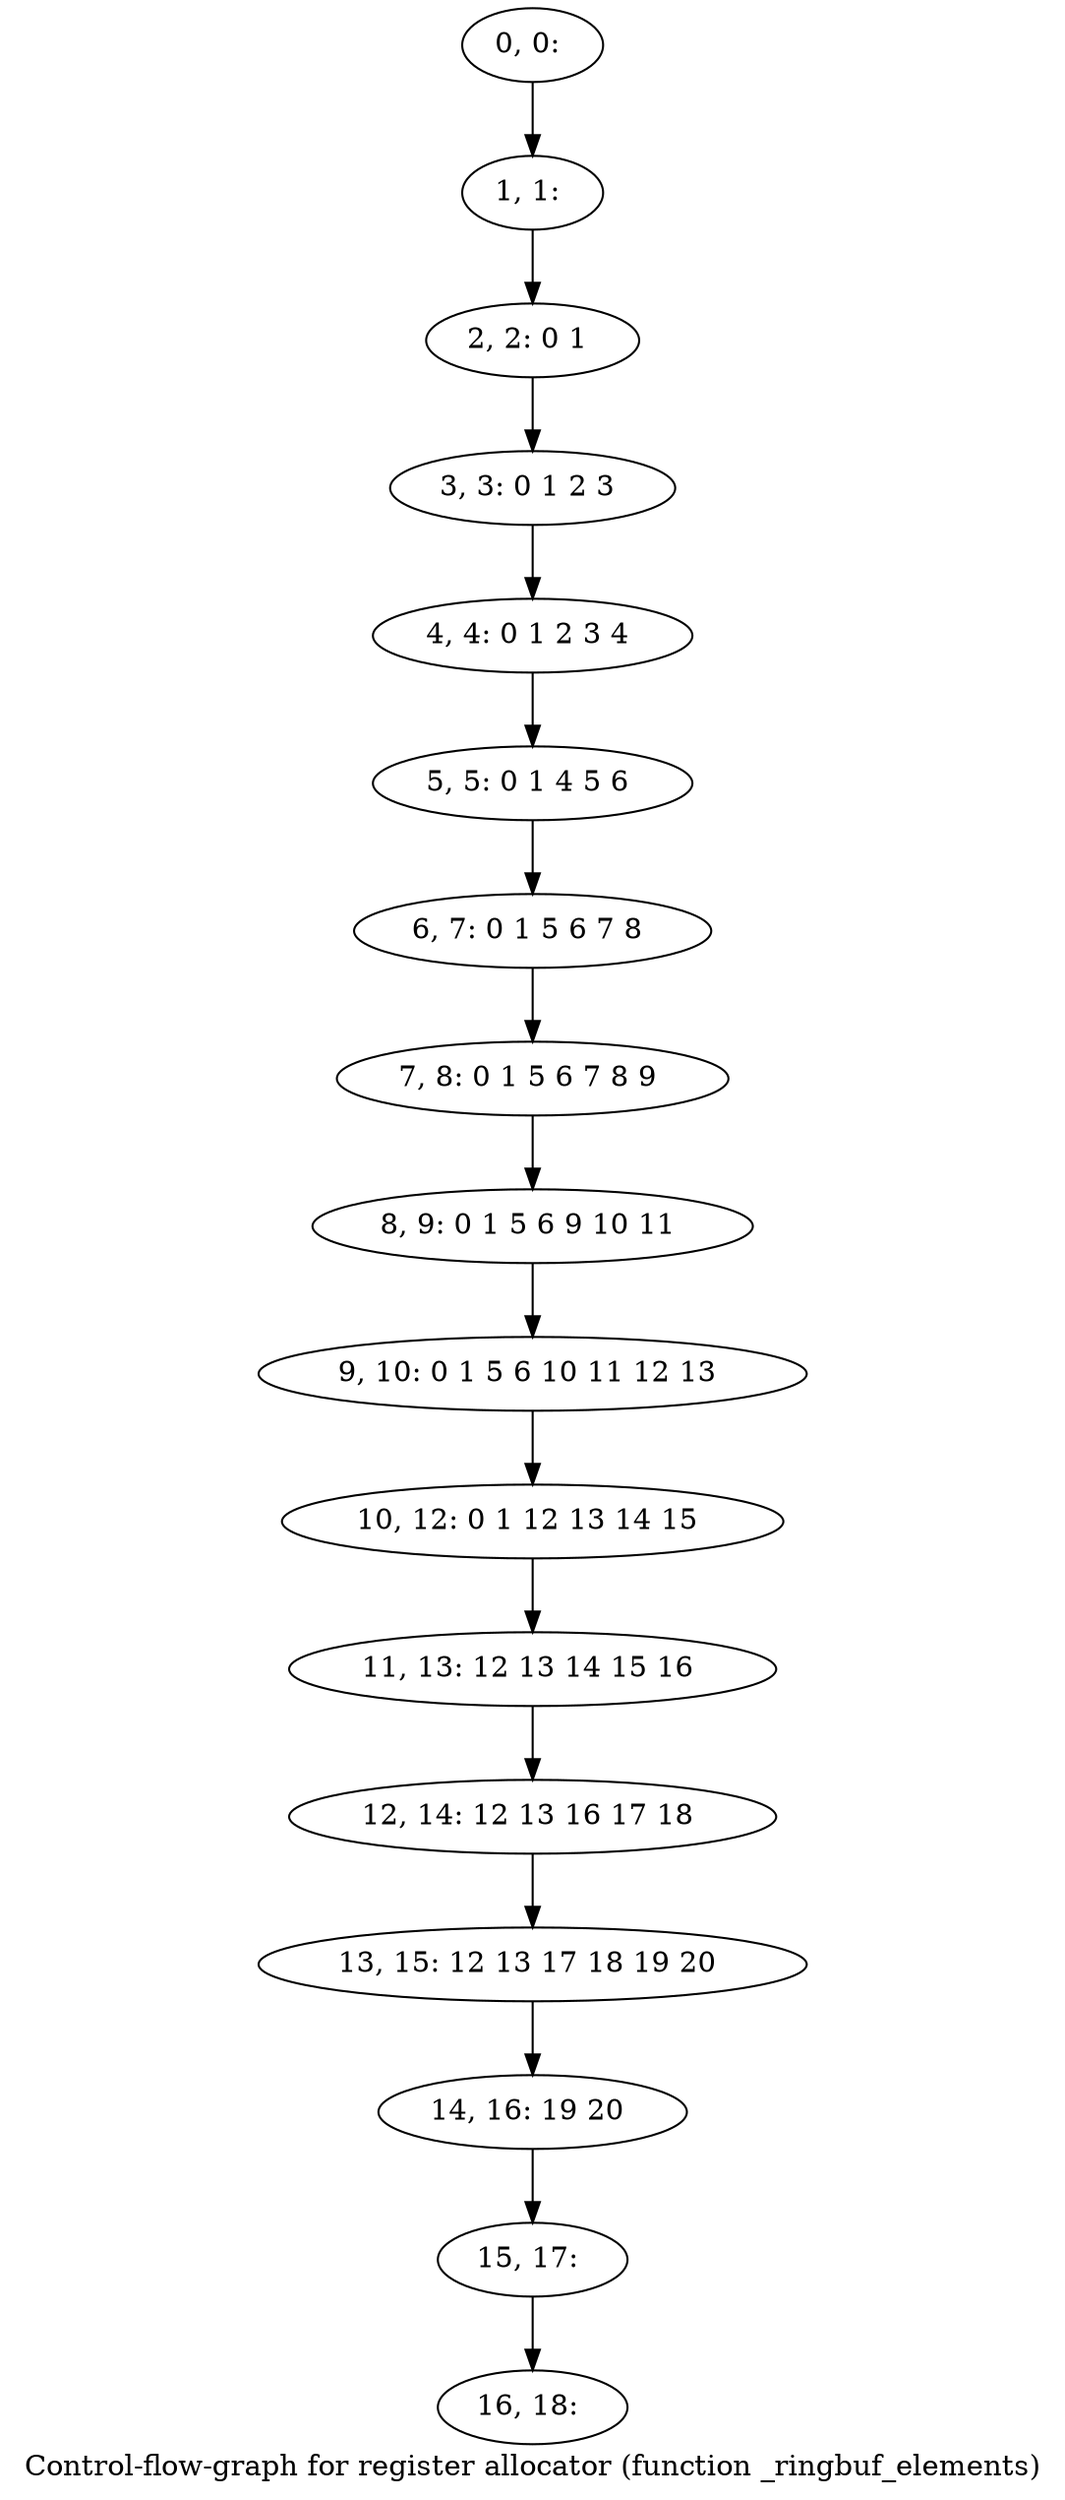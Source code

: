 digraph G {
graph [label="Control-flow-graph for register allocator (function _ringbuf_elements)"]
0[label="0, 0: "];
1[label="1, 1: "];
2[label="2, 2: 0 1 "];
3[label="3, 3: 0 1 2 3 "];
4[label="4, 4: 0 1 2 3 4 "];
5[label="5, 5: 0 1 4 5 6 "];
6[label="6, 7: 0 1 5 6 7 8 "];
7[label="7, 8: 0 1 5 6 7 8 9 "];
8[label="8, 9: 0 1 5 6 9 10 11 "];
9[label="9, 10: 0 1 5 6 10 11 12 13 "];
10[label="10, 12: 0 1 12 13 14 15 "];
11[label="11, 13: 12 13 14 15 16 "];
12[label="12, 14: 12 13 16 17 18 "];
13[label="13, 15: 12 13 17 18 19 20 "];
14[label="14, 16: 19 20 "];
15[label="15, 17: "];
16[label="16, 18: "];
0->1 ;
1->2 ;
2->3 ;
3->4 ;
4->5 ;
5->6 ;
6->7 ;
7->8 ;
8->9 ;
9->10 ;
10->11 ;
11->12 ;
12->13 ;
13->14 ;
14->15 ;
15->16 ;
}
